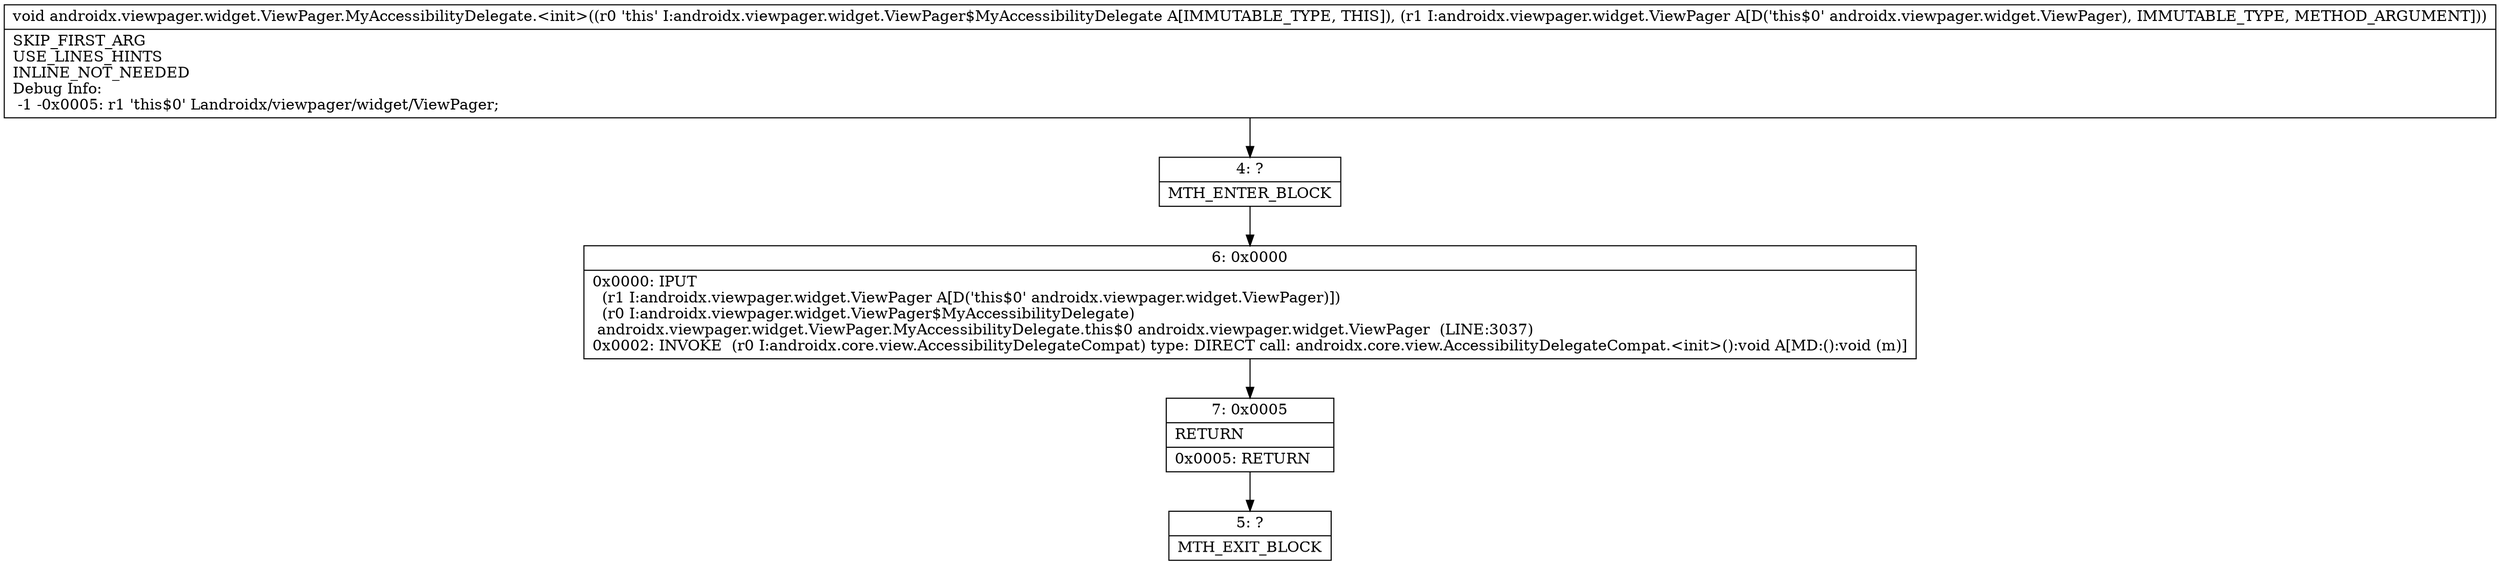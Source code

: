 digraph "CFG forandroidx.viewpager.widget.ViewPager.MyAccessibilityDelegate.\<init\>(Landroidx\/viewpager\/widget\/ViewPager;)V" {
Node_4 [shape=record,label="{4\:\ ?|MTH_ENTER_BLOCK\l}"];
Node_6 [shape=record,label="{6\:\ 0x0000|0x0000: IPUT  \l  (r1 I:androidx.viewpager.widget.ViewPager A[D('this$0' androidx.viewpager.widget.ViewPager)])\l  (r0 I:androidx.viewpager.widget.ViewPager$MyAccessibilityDelegate)\l androidx.viewpager.widget.ViewPager.MyAccessibilityDelegate.this$0 androidx.viewpager.widget.ViewPager  (LINE:3037)\l0x0002: INVOKE  (r0 I:androidx.core.view.AccessibilityDelegateCompat) type: DIRECT call: androidx.core.view.AccessibilityDelegateCompat.\<init\>():void A[MD:():void (m)]\l}"];
Node_7 [shape=record,label="{7\:\ 0x0005|RETURN\l|0x0005: RETURN   \l}"];
Node_5 [shape=record,label="{5\:\ ?|MTH_EXIT_BLOCK\l}"];
MethodNode[shape=record,label="{void androidx.viewpager.widget.ViewPager.MyAccessibilityDelegate.\<init\>((r0 'this' I:androidx.viewpager.widget.ViewPager$MyAccessibilityDelegate A[IMMUTABLE_TYPE, THIS]), (r1 I:androidx.viewpager.widget.ViewPager A[D('this$0' androidx.viewpager.widget.ViewPager), IMMUTABLE_TYPE, METHOD_ARGUMENT]))  | SKIP_FIRST_ARG\lUSE_LINES_HINTS\lINLINE_NOT_NEEDED\lDebug Info:\l  \-1 \-0x0005: r1 'this$0' Landroidx\/viewpager\/widget\/ViewPager;\l}"];
MethodNode -> Node_4;Node_4 -> Node_6;
Node_6 -> Node_7;
Node_7 -> Node_5;
}

